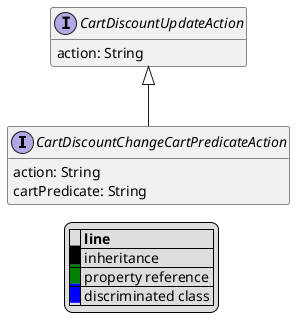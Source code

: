 @startuml

hide empty fields
hide empty methods
legend
|= |= line |
|<back:black>   </back>| inheritance |
|<back:green>   </back>| property reference |
|<back:blue>   </back>| discriminated class |
endlegend
interface CartDiscountChangeCartPredicateAction [[CartDiscountChangeCartPredicateAction.svg]] extends CartDiscountUpdateAction {
    action: String
    cartPredicate: String
}
interface CartDiscountUpdateAction [[CartDiscountUpdateAction.svg]]  {
    action: String
}





@enduml
